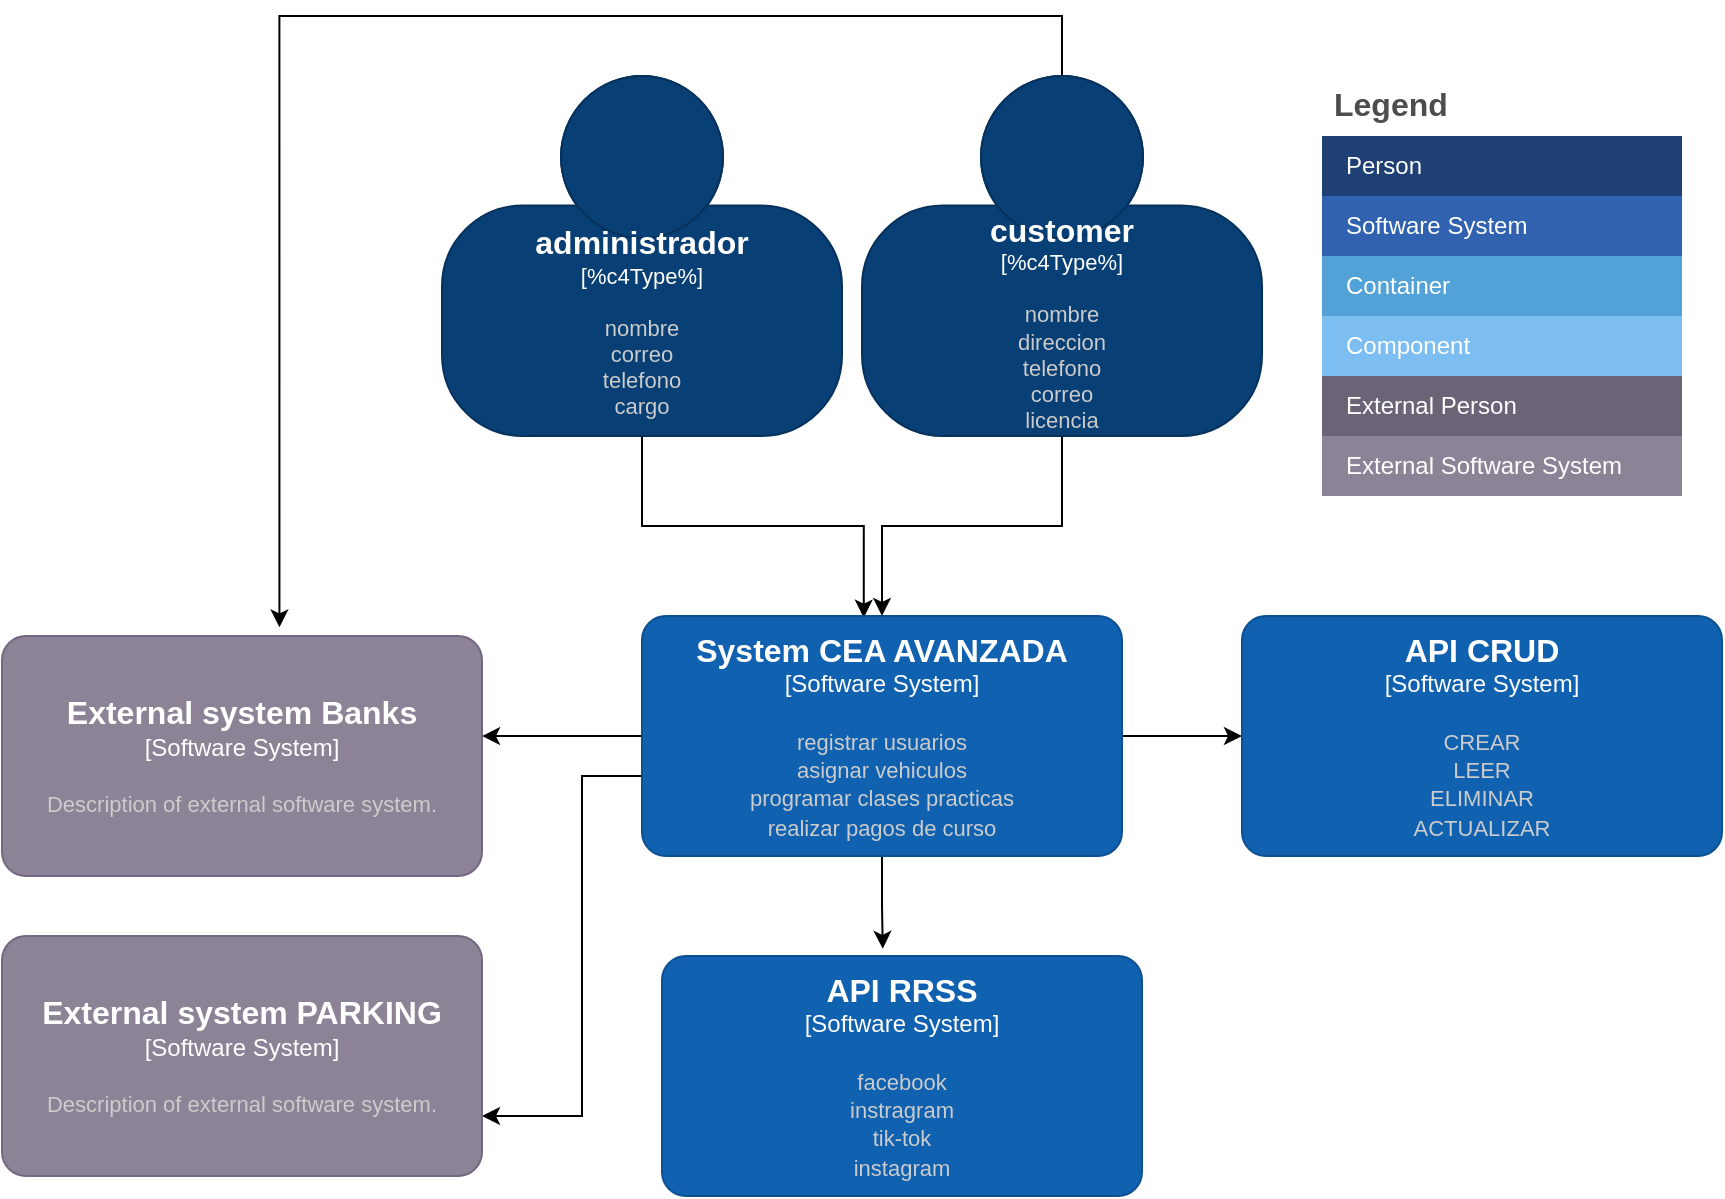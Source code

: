 <mxfile version="20.8.23" type="github">
  <diagram name="Página-1" id="S8SDGEA3oTAqxyTU_xkt">
    <mxGraphModel dx="1004" dy="1742" grid="1" gridSize="10" guides="1" tooltips="1" connect="1" arrows="1" fold="1" page="1" pageScale="1" pageWidth="827" pageHeight="1169" math="0" shadow="0">
      <root>
        <mxCell id="0" />
        <mxCell id="1" parent="0" />
        <mxCell id="tRXXEzRr1C0kMPcdp4Wy-4" style="edgeStyle=orthogonalEdgeStyle;rounded=0;orthogonalLoop=1;jettySize=auto;html=1;entryX=0.462;entryY=0.007;entryDx=0;entryDy=0;entryPerimeter=0;" parent="1" source="08qan6QjOpP9ZhdRt_BY-1" target="08qan6QjOpP9ZhdRt_BY-3" edge="1">
          <mxGeometry relative="1" as="geometry" />
        </mxCell>
        <object placeholders="1" c4Name="administrador" c4Description="nombre &#xa;correo&#xa;telefono&#xa;cargo" label="&lt;font style=&quot;font-size: 16px&quot;&gt;&lt;b&gt;%c4Name%&lt;/b&gt;&lt;/font&gt;&lt;div&gt;[%c4Type%]&lt;/div&gt;&lt;br&gt;&lt;div&gt;&lt;font style=&quot;font-size: 11px&quot;&gt;&lt;font color=&quot;#cccccc&quot;&gt;%c4Description%&lt;/font&gt;&lt;/div&gt;" id="08qan6QjOpP9ZhdRt_BY-1">
          <mxCell style="html=1;fontSize=11;dashed=0;whiteSpace=wrap;fillColor=#083F75;strokeColor=#06315C;fontColor=#ffffff;shape=mxgraph.c4.person2;align=center;metaEdit=1;points=[[0.5,0,0],[1,0.5,0],[1,0.75,0],[0.75,1,0],[0.5,1,0],[0.25,1,0],[0,0.75,0],[0,0.5,0]];resizable=0;" parent="1" vertex="1">
            <mxGeometry x="230" y="-30" width="200" height="180" as="geometry" />
          </mxCell>
        </object>
        <object placeholders="1" c4Name="External system Banks" c4Type="Software System" c4Description="Description of external software system." label="&lt;font style=&quot;font-size: 16px&quot;&gt;&lt;b&gt;%c4Name%&lt;/b&gt;&lt;/font&gt;&lt;div&gt;[%c4Type%]&lt;/div&gt;&lt;br&gt;&lt;div&gt;&lt;font style=&quot;font-size: 11px&quot;&gt;&lt;font color=&quot;#cccccc&quot;&gt;%c4Description%&lt;/font&gt;&lt;/div&gt;" id="08qan6QjOpP9ZhdRt_BY-2">
          <mxCell style="rounded=1;whiteSpace=wrap;html=1;labelBackgroundColor=none;fillColor=#8C8496;fontColor=#ffffff;align=center;arcSize=10;strokeColor=#736782;metaEdit=1;resizable=0;points=[[0.25,0,0],[0.5,0,0],[0.75,0,0],[1,0.25,0],[1,0.5,0],[1,0.75,0],[0.75,1,0],[0.5,1,0],[0.25,1,0],[0,0.75,0],[0,0.5,0],[0,0.25,0]];" parent="1" vertex="1">
            <mxGeometry x="10" y="250" width="240" height="120" as="geometry" />
          </mxCell>
        </object>
        <mxCell id="tRXXEzRr1C0kMPcdp4Wy-6" style="edgeStyle=orthogonalEdgeStyle;rounded=0;orthogonalLoop=1;jettySize=auto;html=1;entryX=0.46;entryY=-0.03;entryDx=0;entryDy=0;entryPerimeter=0;" parent="1" source="08qan6QjOpP9ZhdRt_BY-3" target="08qan6QjOpP9ZhdRt_BY-31" edge="1">
          <mxGeometry relative="1" as="geometry" />
        </mxCell>
        <mxCell id="fzY4ixZJVMhL0Zbl5ArH-1" style="edgeStyle=orthogonalEdgeStyle;rounded=0;orthogonalLoop=1;jettySize=auto;html=1;entryX=1;entryY=0.417;entryDx=0;entryDy=0;entryPerimeter=0;" parent="1" source="08qan6QjOpP9ZhdRt_BY-3" target="08qan6QjOpP9ZhdRt_BY-2" edge="1">
          <mxGeometry relative="1" as="geometry" />
        </mxCell>
        <mxCell id="fzY4ixZJVMhL0Zbl5ArH-2" style="edgeStyle=orthogonalEdgeStyle;rounded=0;orthogonalLoop=1;jettySize=auto;html=1;entryX=1;entryY=0.75;entryDx=0;entryDy=0;entryPerimeter=0;" parent="1" source="08qan6QjOpP9ZhdRt_BY-3" target="08qan6QjOpP9ZhdRt_BY-4" edge="1">
          <mxGeometry relative="1" as="geometry">
            <mxPoint x="290" y="490" as="targetPoint" />
            <Array as="points">
              <mxPoint x="300" y="320" />
              <mxPoint x="300" y="490" />
            </Array>
          </mxGeometry>
        </mxCell>
        <mxCell id="fzY4ixZJVMhL0Zbl5ArH-3" style="edgeStyle=orthogonalEdgeStyle;rounded=0;orthogonalLoop=1;jettySize=auto;html=1;entryX=0;entryY=0.5;entryDx=0;entryDy=0;entryPerimeter=0;" parent="1" source="08qan6QjOpP9ZhdRt_BY-3" target="tRXXEzRr1C0kMPcdp4Wy-7" edge="1">
          <mxGeometry relative="1" as="geometry" />
        </mxCell>
        <object placeholders="1" c4Name="System CEA AVANZADA" c4Type="Software System" c4Description="registrar usuarios &#xa;asignar vehiculos &#xa;programar clases practicas&#xa;realizar pagos de curso&#xa;" label="&lt;font style=&quot;font-size: 16px&quot;&gt;&lt;b&gt;%c4Name%&lt;/b&gt;&lt;/font&gt;&lt;div&gt;[%c4Type%]&lt;/div&gt;&lt;br&gt;&lt;div&gt;&lt;font style=&quot;font-size: 11px&quot;&gt;&lt;font color=&quot;#cccccc&quot;&gt;%c4Description%&lt;/font&gt;&lt;/div&gt;" id="08qan6QjOpP9ZhdRt_BY-3">
          <mxCell style="rounded=1;whiteSpace=wrap;html=1;labelBackgroundColor=none;fillColor=#1061B0;fontColor=#ffffff;align=center;arcSize=10;strokeColor=#0D5091;metaEdit=1;resizable=0;points=[[0.25,0,0],[0.5,0,0],[0.75,0,0],[1,0.25,0],[1,0.5,0],[1,0.75,0],[0.75,1,0],[0.5,1,0],[0.25,1,0],[0,0.75,0],[0,0.5,0],[0,0.25,0]];" parent="1" vertex="1">
            <mxGeometry x="330" y="240" width="240" height="120" as="geometry" />
          </mxCell>
        </object>
        <object placeholders="1" c4Name="External system PARKING" c4Type="Software System" c4Description="Description of external software system." label="&lt;font style=&quot;font-size: 16px&quot;&gt;&lt;b&gt;%c4Name%&lt;/b&gt;&lt;/font&gt;&lt;div&gt;[%c4Type%]&lt;/div&gt;&lt;br&gt;&lt;div&gt;&lt;font style=&quot;font-size: 11px&quot;&gt;&lt;font color=&quot;#cccccc&quot;&gt;%c4Description%&lt;/font&gt;&lt;/div&gt;" id="08qan6QjOpP9ZhdRt_BY-4">
          <mxCell style="rounded=1;whiteSpace=wrap;html=1;labelBackgroundColor=none;fillColor=#8C8496;fontColor=#ffffff;align=center;arcSize=10;strokeColor=#736782;metaEdit=1;resizable=0;points=[[0.25,0,0],[0.5,0,0],[0.75,0,0],[1,0.25,0],[1,0.5,0],[1,0.75,0],[0.75,1,0],[0.5,1,0],[0.25,1,0],[0,0.75,0],[0,0.5,0],[0,0.25,0]];" parent="1" vertex="1">
            <mxGeometry x="10" y="400" width="240" height="120" as="geometry" />
          </mxCell>
        </object>
        <mxCell id="08qan6QjOpP9ZhdRt_BY-13" value="Legend" style="shape=table;startSize=30;container=1;collapsible=0;childLayout=tableLayout;fontSize=16;align=left;verticalAlign=top;fillColor=none;strokeColor=none;fontColor=#4D4D4D;fontStyle=1;spacingLeft=6;spacing=0;resizable=0;" parent="1" vertex="1">
          <mxGeometry x="670" y="-30" width="180" height="210" as="geometry" />
        </mxCell>
        <mxCell id="08qan6QjOpP9ZhdRt_BY-14" value="" style="shape=tableRow;horizontal=0;startSize=0;swimlaneHead=0;swimlaneBody=0;strokeColor=inherit;top=0;left=0;bottom=0;right=0;collapsible=0;dropTarget=0;fillColor=none;points=[[0,0.5],[1,0.5]];portConstraint=eastwest;fontSize=12;" parent="08qan6QjOpP9ZhdRt_BY-13" vertex="1">
          <mxGeometry y="30" width="180" height="30" as="geometry" />
        </mxCell>
        <mxCell id="08qan6QjOpP9ZhdRt_BY-15" value="Person" style="shape=partialRectangle;html=1;whiteSpace=wrap;connectable=0;strokeColor=inherit;overflow=hidden;fillColor=#1E4074;top=0;left=0;bottom=0;right=0;pointerEvents=1;fontSize=12;align=left;fontColor=#FFFFFF;gradientColor=none;spacingLeft=10;spacingRight=4;" parent="08qan6QjOpP9ZhdRt_BY-14" vertex="1">
          <mxGeometry width="180" height="30" as="geometry">
            <mxRectangle width="180" height="30" as="alternateBounds" />
          </mxGeometry>
        </mxCell>
        <mxCell id="08qan6QjOpP9ZhdRt_BY-16" value="" style="shape=tableRow;horizontal=0;startSize=0;swimlaneHead=0;swimlaneBody=0;strokeColor=inherit;top=0;left=0;bottom=0;right=0;collapsible=0;dropTarget=0;fillColor=none;points=[[0,0.5],[1,0.5]];portConstraint=eastwest;fontSize=12;" parent="08qan6QjOpP9ZhdRt_BY-13" vertex="1">
          <mxGeometry y="60" width="180" height="30" as="geometry" />
        </mxCell>
        <mxCell id="08qan6QjOpP9ZhdRt_BY-17" value="Software System" style="shape=partialRectangle;html=1;whiteSpace=wrap;connectable=0;strokeColor=inherit;overflow=hidden;fillColor=#3162AF;top=0;left=0;bottom=0;right=0;pointerEvents=1;fontSize=12;align=left;fontColor=#FFFFFF;gradientColor=none;spacingLeft=10;spacingRight=4;" parent="08qan6QjOpP9ZhdRt_BY-16" vertex="1">
          <mxGeometry width="180" height="30" as="geometry">
            <mxRectangle width="180" height="30" as="alternateBounds" />
          </mxGeometry>
        </mxCell>
        <mxCell id="08qan6QjOpP9ZhdRt_BY-18" value="" style="shape=tableRow;horizontal=0;startSize=0;swimlaneHead=0;swimlaneBody=0;strokeColor=inherit;top=0;left=0;bottom=0;right=0;collapsible=0;dropTarget=0;fillColor=none;points=[[0,0.5],[1,0.5]];portConstraint=eastwest;fontSize=12;" parent="08qan6QjOpP9ZhdRt_BY-13" vertex="1">
          <mxGeometry y="90" width="180" height="30" as="geometry" />
        </mxCell>
        <mxCell id="08qan6QjOpP9ZhdRt_BY-19" value="Container" style="shape=partialRectangle;html=1;whiteSpace=wrap;connectable=0;strokeColor=inherit;overflow=hidden;fillColor=#52a2d8;top=0;left=0;bottom=0;right=0;pointerEvents=1;fontSize=12;align=left;fontColor=#FFFFFF;gradientColor=none;spacingLeft=10;spacingRight=4;" parent="08qan6QjOpP9ZhdRt_BY-18" vertex="1">
          <mxGeometry width="180" height="30" as="geometry">
            <mxRectangle width="180" height="30" as="alternateBounds" />
          </mxGeometry>
        </mxCell>
        <mxCell id="08qan6QjOpP9ZhdRt_BY-20" value="" style="shape=tableRow;horizontal=0;startSize=0;swimlaneHead=0;swimlaneBody=0;strokeColor=inherit;top=0;left=0;bottom=0;right=0;collapsible=0;dropTarget=0;fillColor=none;points=[[0,0.5],[1,0.5]];portConstraint=eastwest;fontSize=12;" parent="08qan6QjOpP9ZhdRt_BY-13" vertex="1">
          <mxGeometry y="120" width="180" height="30" as="geometry" />
        </mxCell>
        <mxCell id="08qan6QjOpP9ZhdRt_BY-21" value="Component" style="shape=partialRectangle;html=1;whiteSpace=wrap;connectable=0;strokeColor=inherit;overflow=hidden;fillColor=#7dbef2;top=0;left=0;bottom=0;right=0;pointerEvents=1;fontSize=12;align=left;fontColor=#FFFFFF;gradientColor=none;spacingLeft=10;spacingRight=4;" parent="08qan6QjOpP9ZhdRt_BY-20" vertex="1">
          <mxGeometry width="180" height="30" as="geometry">
            <mxRectangle width="180" height="30" as="alternateBounds" />
          </mxGeometry>
        </mxCell>
        <mxCell id="08qan6QjOpP9ZhdRt_BY-22" value="" style="shape=tableRow;horizontal=0;startSize=0;swimlaneHead=0;swimlaneBody=0;strokeColor=inherit;top=0;left=0;bottom=0;right=0;collapsible=0;dropTarget=0;fillColor=none;points=[[0,0.5],[1,0.5]];portConstraint=eastwest;fontSize=12;" parent="08qan6QjOpP9ZhdRt_BY-13" vertex="1">
          <mxGeometry y="150" width="180" height="30" as="geometry" />
        </mxCell>
        <mxCell id="08qan6QjOpP9ZhdRt_BY-23" value="External Person" style="shape=partialRectangle;html=1;whiteSpace=wrap;connectable=0;strokeColor=inherit;overflow=hidden;fillColor=#6b6477;top=0;left=0;bottom=0;right=0;pointerEvents=1;fontSize=12;align=left;fontColor=#FFFFFF;gradientColor=none;spacingLeft=10;spacingRight=4;" parent="08qan6QjOpP9ZhdRt_BY-22" vertex="1">
          <mxGeometry width="180" height="30" as="geometry">
            <mxRectangle width="180" height="30" as="alternateBounds" />
          </mxGeometry>
        </mxCell>
        <mxCell id="08qan6QjOpP9ZhdRt_BY-24" value="" style="shape=tableRow;horizontal=0;startSize=0;swimlaneHead=0;swimlaneBody=0;strokeColor=inherit;top=0;left=0;bottom=0;right=0;collapsible=0;dropTarget=0;fillColor=none;points=[[0,0.5],[1,0.5]];portConstraint=eastwest;fontSize=12;" parent="08qan6QjOpP9ZhdRt_BY-13" vertex="1">
          <mxGeometry y="180" width="180" height="30" as="geometry" />
        </mxCell>
        <mxCell id="08qan6QjOpP9ZhdRt_BY-25" value="External Software System" style="shape=partialRectangle;html=1;whiteSpace=wrap;connectable=0;strokeColor=inherit;overflow=hidden;fillColor=#8b8496;top=0;left=0;bottom=0;right=0;pointerEvents=1;fontSize=12;align=left;fontColor=#FFFFFF;gradientColor=none;spacingLeft=10;spacingRight=4;" parent="08qan6QjOpP9ZhdRt_BY-24" vertex="1">
          <mxGeometry width="180" height="30" as="geometry">
            <mxRectangle width="180" height="30" as="alternateBounds" />
          </mxGeometry>
        </mxCell>
        <object placeholders="1" c4Name="API RRSS" c4Type="Software System" c4Description="facebook&#xa;instragram&#xa;tik-tok&#xa;instagram" label="&lt;font style=&quot;font-size: 16px&quot;&gt;&lt;b&gt;%c4Name%&lt;/b&gt;&lt;/font&gt;&lt;div&gt;[%c4Type%]&lt;/div&gt;&lt;br&gt;&lt;div&gt;&lt;font style=&quot;font-size: 11px&quot;&gt;&lt;font color=&quot;#cccccc&quot;&gt;%c4Description%&lt;/font&gt;&lt;/div&gt;" id="08qan6QjOpP9ZhdRt_BY-31">
          <mxCell style="rounded=1;whiteSpace=wrap;html=1;labelBackgroundColor=none;fillColor=#1061B0;fontColor=#ffffff;align=center;arcSize=10;strokeColor=#0D5091;metaEdit=1;resizable=0;points=[[0.25,0,0],[0.5,0,0],[0.75,0,0],[1,0.25,0],[1,0.5,0],[1,0.75,0],[0.75,1,0],[0.5,1,0],[0.25,1,0],[0,0.75,0],[0,0.5,0],[0,0.25,0]];" parent="1" vertex="1">
            <mxGeometry x="340" y="410" width="240" height="120" as="geometry" />
          </mxCell>
        </object>
        <mxCell id="tRXXEzRr1C0kMPcdp4Wy-5" style="edgeStyle=orthogonalEdgeStyle;rounded=0;orthogonalLoop=1;jettySize=auto;html=1;entryX=0.5;entryY=0;entryDx=0;entryDy=0;entryPerimeter=0;" parent="1" source="tRXXEzRr1C0kMPcdp4Wy-1" target="08qan6QjOpP9ZhdRt_BY-3" edge="1">
          <mxGeometry relative="1" as="geometry" />
        </mxCell>
        <mxCell id="fEy6BCDXVscsaWblorhF-1" style="edgeStyle=orthogonalEdgeStyle;rounded=0;orthogonalLoop=1;jettySize=auto;html=1;entryX=0.578;entryY=-0.036;entryDx=0;entryDy=0;entryPerimeter=0;" edge="1" parent="1" source="tRXXEzRr1C0kMPcdp4Wy-1" target="08qan6QjOpP9ZhdRt_BY-2">
          <mxGeometry relative="1" as="geometry">
            <mxPoint x="100" y="240" as="targetPoint" />
            <Array as="points">
              <mxPoint x="540" y="-60" />
              <mxPoint x="149" y="-60" />
            </Array>
          </mxGeometry>
        </mxCell>
        <object placeholders="1" c4Name="customer" c4Description="nombre &#xa;direccion&#xa;telefono&#xa;correo&#xa;licencia" label="&lt;font style=&quot;font-size: 16px&quot;&gt;&lt;b&gt;%c4Name%&lt;/b&gt;&lt;/font&gt;&lt;div&gt;[%c4Type%]&lt;/div&gt;&lt;br&gt;&lt;div&gt;&lt;font style=&quot;font-size: 11px&quot;&gt;&lt;font color=&quot;#cccccc&quot;&gt;%c4Description%&lt;/font&gt;&lt;/div&gt;" id="tRXXEzRr1C0kMPcdp4Wy-1">
          <mxCell style="html=1;fontSize=11;dashed=0;whiteSpace=wrap;fillColor=#083F75;strokeColor=#06315C;fontColor=#ffffff;shape=mxgraph.c4.person2;align=center;metaEdit=1;points=[[0.5,0,0],[1,0.5,0],[1,0.75,0],[0.75,1,0],[0.5,1,0],[0.25,1,0],[0,0.75,0],[0,0.5,0]];resizable=0;" parent="1" vertex="1">
            <mxGeometry x="440" y="-30" width="200" height="180" as="geometry" />
          </mxCell>
        </object>
        <object placeholders="1" c4Name="API CRUD" c4Type="Software System" c4Description="CREAR&#xa;LEER&#xa;ELIMINAR&#xa;ACTUALIZAR&#xa;" label="&lt;font style=&quot;font-size: 16px&quot;&gt;&lt;b&gt;%c4Name%&lt;/b&gt;&lt;/font&gt;&lt;div&gt;[%c4Type%]&lt;/div&gt;&lt;br&gt;&lt;div&gt;&lt;font style=&quot;font-size: 11px&quot;&gt;&lt;font color=&quot;#cccccc&quot;&gt;%c4Description%&lt;/font&gt;&lt;/div&gt;" id="tRXXEzRr1C0kMPcdp4Wy-7">
          <mxCell style="rounded=1;whiteSpace=wrap;html=1;labelBackgroundColor=none;fillColor=#1061B0;fontColor=#ffffff;align=center;arcSize=10;strokeColor=#0D5091;metaEdit=1;resizable=0;points=[[0.25,0,0],[0.5,0,0],[0.75,0,0],[1,0.25,0],[1,0.5,0],[1,0.75,0],[0.75,1,0],[0.5,1,0],[0.25,1,0],[0,0.75,0],[0,0.5,0],[0,0.25,0]];" parent="1" vertex="1">
            <mxGeometry x="630" y="240" width="240" height="120" as="geometry" />
          </mxCell>
        </object>
      </root>
    </mxGraphModel>
  </diagram>
</mxfile>
